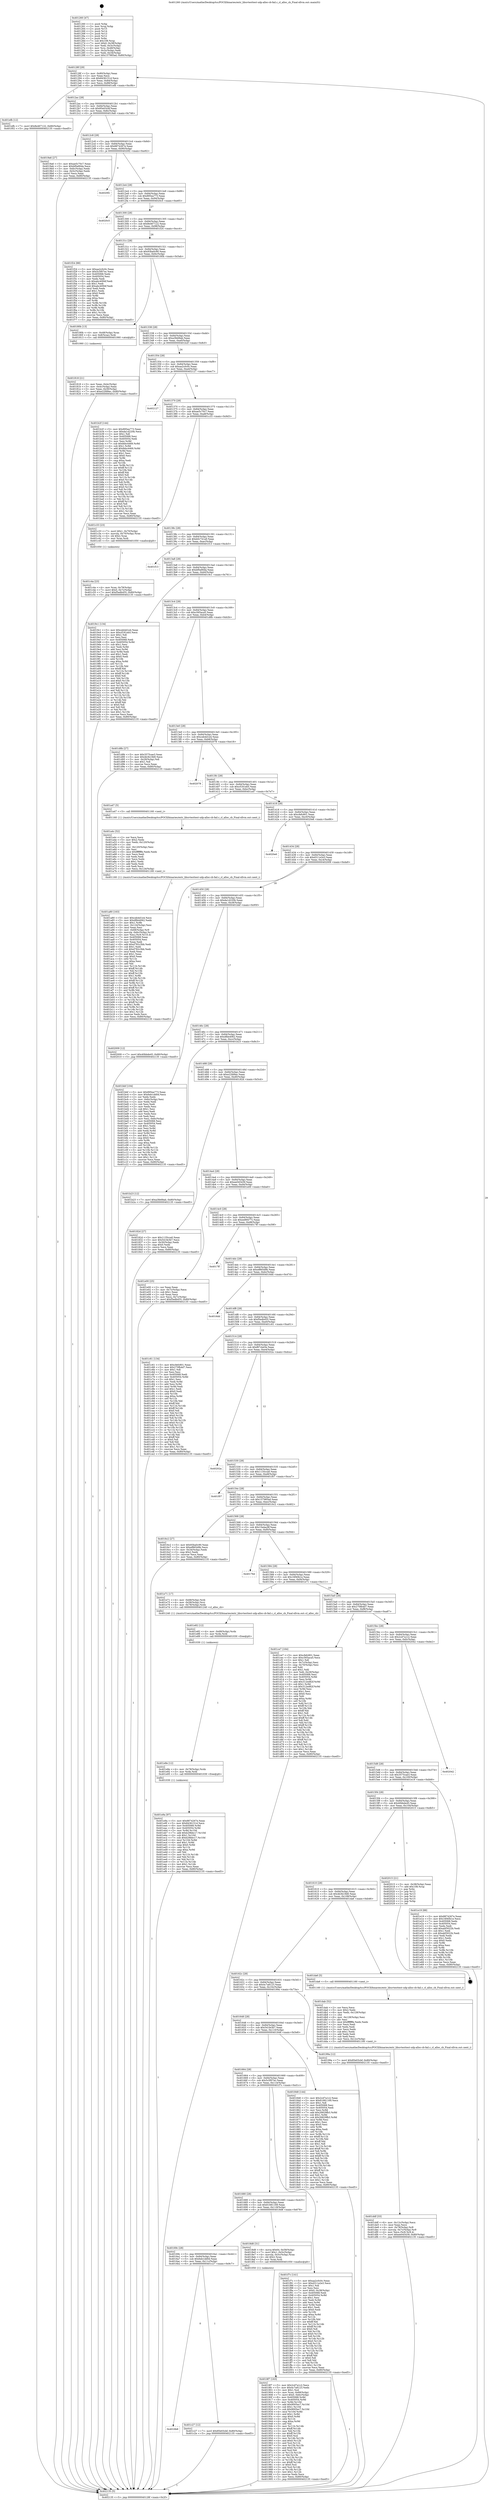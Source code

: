 digraph "0x401260" {
  label = "0x401260 (/mnt/c/Users/mathe/Desktop/tcc/POCII/binaries/extr_libuvtesttest-udp-alloc-cb-fail.c_cl_alloc_cb_Final-ollvm.out::main(0))"
  labelloc = "t"
  node[shape=record]

  Entry [label="",width=0.3,height=0.3,shape=circle,fillcolor=black,style=filled]
  "0x40128f" [label="{
     0x40128f [29]\l
     | [instrs]\l
     &nbsp;&nbsp;0x40128f \<+3\>: mov -0x80(%rbp),%eax\l
     &nbsp;&nbsp;0x401292 \<+2\>: mov %eax,%ecx\l
     &nbsp;&nbsp;0x401294 \<+6\>: sub $0x8436151d,%ecx\l
     &nbsp;&nbsp;0x40129a \<+6\>: mov %eax,-0x84(%rbp)\l
     &nbsp;&nbsp;0x4012a0 \<+6\>: mov %ecx,-0x88(%rbp)\l
     &nbsp;&nbsp;0x4012a6 \<+6\>: je 0000000000401efb \<main+0xc9b\>\l
  }"]
  "0x401efb" [label="{
     0x401efb [12]\l
     | [instrs]\l
     &nbsp;&nbsp;0x401efb \<+7\>: movl $0x8e467122,-0x80(%rbp)\l
     &nbsp;&nbsp;0x401f02 \<+5\>: jmp 0000000000402135 \<main+0xed5\>\l
  }"]
  "0x4012ac" [label="{
     0x4012ac [28]\l
     | [instrs]\l
     &nbsp;&nbsp;0x4012ac \<+5\>: jmp 00000000004012b1 \<main+0x51\>\l
     &nbsp;&nbsp;0x4012b1 \<+6\>: mov -0x84(%rbp),%eax\l
     &nbsp;&nbsp;0x4012b7 \<+5\>: sub $0x85e03cbf,%eax\l
     &nbsp;&nbsp;0x4012bc \<+6\>: mov %eax,-0x8c(%rbp)\l
     &nbsp;&nbsp;0x4012c2 \<+6\>: je 00000000004019a6 \<main+0x746\>\l
  }"]
  Exit [label="",width=0.3,height=0.3,shape=circle,fillcolor=black,style=filled,peripheries=2]
  "0x4019a6" [label="{
     0x4019a6 [27]\l
     | [instrs]\l
     &nbsp;&nbsp;0x4019a6 \<+5\>: mov $0xae5c70c7,%eax\l
     &nbsp;&nbsp;0x4019ab \<+5\>: mov $0xbf0a90da,%ecx\l
     &nbsp;&nbsp;0x4019b0 \<+3\>: mov -0x6c(%rbp),%edx\l
     &nbsp;&nbsp;0x4019b3 \<+3\>: cmp -0x5c(%rbp),%edx\l
     &nbsp;&nbsp;0x4019b6 \<+3\>: cmovl %ecx,%eax\l
     &nbsp;&nbsp;0x4019b9 \<+3\>: mov %eax,-0x80(%rbp)\l
     &nbsp;&nbsp;0x4019bc \<+5\>: jmp 0000000000402135 \<main+0xed5\>\l
  }"]
  "0x4012c8" [label="{
     0x4012c8 [28]\l
     | [instrs]\l
     &nbsp;&nbsp;0x4012c8 \<+5\>: jmp 00000000004012cd \<main+0x6d\>\l
     &nbsp;&nbsp;0x4012cd \<+6\>: mov -0x84(%rbp),%eax\l
     &nbsp;&nbsp;0x4012d3 \<+5\>: sub $0x8874267e,%eax\l
     &nbsp;&nbsp;0x4012d8 \<+6\>: mov %eax,-0x90(%rbp)\l
     &nbsp;&nbsp;0x4012de \<+6\>: je 00000000004020f2 \<main+0xe92\>\l
  }"]
  "0x401e9a" [label="{
     0x401e9a [97]\l
     | [instrs]\l
     &nbsp;&nbsp;0x401e9a \<+5\>: mov $0x8874267e,%eax\l
     &nbsp;&nbsp;0x401e9f \<+5\>: mov $0x8436151d,%ecx\l
     &nbsp;&nbsp;0x401ea4 \<+8\>: mov 0x405068,%r8d\l
     &nbsp;&nbsp;0x401eac \<+8\>: mov 0x405054,%r9d\l
     &nbsp;&nbsp;0x401eb4 \<+3\>: mov %r8d,%r10d\l
     &nbsp;&nbsp;0x401eb7 \<+7\>: add $0xb29bbc17,%r10d\l
     &nbsp;&nbsp;0x401ebe \<+4\>: sub $0x1,%r10d\l
     &nbsp;&nbsp;0x401ec2 \<+7\>: sub $0xb29bbc17,%r10d\l
     &nbsp;&nbsp;0x401ec9 \<+4\>: imul %r10d,%r8d\l
     &nbsp;&nbsp;0x401ecd \<+4\>: and $0x1,%r8d\l
     &nbsp;&nbsp;0x401ed1 \<+4\>: cmp $0x0,%r8d\l
     &nbsp;&nbsp;0x401ed5 \<+4\>: sete %r11b\l
     &nbsp;&nbsp;0x401ed9 \<+4\>: cmp $0xa,%r9d\l
     &nbsp;&nbsp;0x401edd \<+3\>: setl %bl\l
     &nbsp;&nbsp;0x401ee0 \<+3\>: mov %r11b,%r14b\l
     &nbsp;&nbsp;0x401ee3 \<+3\>: and %bl,%r14b\l
     &nbsp;&nbsp;0x401ee6 \<+3\>: xor %bl,%r11b\l
     &nbsp;&nbsp;0x401ee9 \<+3\>: or %r11b,%r14b\l
     &nbsp;&nbsp;0x401eec \<+4\>: test $0x1,%r14b\l
     &nbsp;&nbsp;0x401ef0 \<+3\>: cmovne %ecx,%eax\l
     &nbsp;&nbsp;0x401ef3 \<+3\>: mov %eax,-0x80(%rbp)\l
     &nbsp;&nbsp;0x401ef6 \<+5\>: jmp 0000000000402135 \<main+0xed5\>\l
  }"]
  "0x4020f2" [label="{
     0x4020f2\l
  }", style=dashed]
  "0x4012e4" [label="{
     0x4012e4 [28]\l
     | [instrs]\l
     &nbsp;&nbsp;0x4012e4 \<+5\>: jmp 00000000004012e9 \<main+0x89\>\l
     &nbsp;&nbsp;0x4012e9 \<+6\>: mov -0x84(%rbp),%eax\l
     &nbsp;&nbsp;0x4012ef \<+5\>: sub $0x895ea773,%eax\l
     &nbsp;&nbsp;0x4012f4 \<+6\>: mov %eax,-0x94(%rbp)\l
     &nbsp;&nbsp;0x4012fa \<+6\>: je 00000000004020c5 \<main+0xe65\>\l
  }"]
  "0x401e8e" [label="{
     0x401e8e [12]\l
     | [instrs]\l
     &nbsp;&nbsp;0x401e8e \<+4\>: mov -0x78(%rbp),%rdx\l
     &nbsp;&nbsp;0x401e92 \<+3\>: mov %rdx,%rdi\l
     &nbsp;&nbsp;0x401e95 \<+5\>: call 0000000000401030 \<free@plt\>\l
     | [calls]\l
     &nbsp;&nbsp;0x401030 \{1\} (unknown)\l
  }"]
  "0x4020c5" [label="{
     0x4020c5\l
  }", style=dashed]
  "0x401300" [label="{
     0x401300 [28]\l
     | [instrs]\l
     &nbsp;&nbsp;0x401300 \<+5\>: jmp 0000000000401305 \<main+0xa5\>\l
     &nbsp;&nbsp;0x401305 \<+6\>: mov -0x84(%rbp),%eax\l
     &nbsp;&nbsp;0x40130b \<+5\>: sub $0x8e467122,%eax\l
     &nbsp;&nbsp;0x401310 \<+6\>: mov %eax,-0x98(%rbp)\l
     &nbsp;&nbsp;0x401316 \<+6\>: je 0000000000401f24 \<main+0xcc4\>\l
  }"]
  "0x401e82" [label="{
     0x401e82 [12]\l
     | [instrs]\l
     &nbsp;&nbsp;0x401e82 \<+4\>: mov -0x68(%rbp),%rdx\l
     &nbsp;&nbsp;0x401e86 \<+3\>: mov %rdx,%rdi\l
     &nbsp;&nbsp;0x401e89 \<+5\>: call 0000000000401030 \<free@plt\>\l
     | [calls]\l
     &nbsp;&nbsp;0x401030 \{1\} (unknown)\l
  }"]
  "0x401f24" [label="{
     0x401f24 [88]\l
     | [instrs]\l
     &nbsp;&nbsp;0x401f24 \<+5\>: mov $0xaa2c0c0c,%eax\l
     &nbsp;&nbsp;0x401f29 \<+5\>: mov $0x5c5f07ec,%ecx\l
     &nbsp;&nbsp;0x401f2e \<+7\>: mov 0x405068,%edx\l
     &nbsp;&nbsp;0x401f35 \<+7\>: mov 0x405054,%esi\l
     &nbsp;&nbsp;0x401f3c \<+2\>: mov %edx,%edi\l
     &nbsp;&nbsp;0x401f3e \<+6\>: sub $0xabc4094f,%edi\l
     &nbsp;&nbsp;0x401f44 \<+3\>: sub $0x1,%edi\l
     &nbsp;&nbsp;0x401f47 \<+6\>: add $0xabc4094f,%edi\l
     &nbsp;&nbsp;0x401f4d \<+3\>: imul %edi,%edx\l
     &nbsp;&nbsp;0x401f50 \<+3\>: and $0x1,%edx\l
     &nbsp;&nbsp;0x401f53 \<+3\>: cmp $0x0,%edx\l
     &nbsp;&nbsp;0x401f56 \<+4\>: sete %r8b\l
     &nbsp;&nbsp;0x401f5a \<+3\>: cmp $0xa,%esi\l
     &nbsp;&nbsp;0x401f5d \<+4\>: setl %r9b\l
     &nbsp;&nbsp;0x401f61 \<+3\>: mov %r8b,%r10b\l
     &nbsp;&nbsp;0x401f64 \<+3\>: and %r9b,%r10b\l
     &nbsp;&nbsp;0x401f67 \<+3\>: xor %r9b,%r8b\l
     &nbsp;&nbsp;0x401f6a \<+3\>: or %r8b,%r10b\l
     &nbsp;&nbsp;0x401f6d \<+4\>: test $0x1,%r10b\l
     &nbsp;&nbsp;0x401f71 \<+3\>: cmovne %ecx,%eax\l
     &nbsp;&nbsp;0x401f74 \<+3\>: mov %eax,-0x80(%rbp)\l
     &nbsp;&nbsp;0x401f77 \<+5\>: jmp 0000000000402135 \<main+0xed5\>\l
  }"]
  "0x40131c" [label="{
     0x40131c [28]\l
     | [instrs]\l
     &nbsp;&nbsp;0x40131c \<+5\>: jmp 0000000000401321 \<main+0xc1\>\l
     &nbsp;&nbsp;0x401321 \<+6\>: mov -0x84(%rbp),%eax\l
     &nbsp;&nbsp;0x401327 \<+5\>: sub $0x93ba0c90,%eax\l
     &nbsp;&nbsp;0x40132c \<+6\>: mov %eax,-0x9c(%rbp)\l
     &nbsp;&nbsp;0x401332 \<+6\>: je 000000000040180b \<main+0x5ab\>\l
  }"]
  "0x401ddf" [label="{
     0x401ddf [33]\l
     | [instrs]\l
     &nbsp;&nbsp;0x401ddf \<+6\>: mov -0x12c(%rbp),%ecx\l
     &nbsp;&nbsp;0x401de5 \<+3\>: imul %eax,%ecx\l
     &nbsp;&nbsp;0x401de8 \<+4\>: mov -0x78(%rbp),%r8\l
     &nbsp;&nbsp;0x401dec \<+4\>: movslq -0x7c(%rbp),%r9\l
     &nbsp;&nbsp;0x401df0 \<+4\>: mov %ecx,(%r8,%r9,4)\l
     &nbsp;&nbsp;0x401df4 \<+7\>: movl $0xee045439,-0x80(%rbp)\l
     &nbsp;&nbsp;0x401dfb \<+5\>: jmp 0000000000402135 \<main+0xed5\>\l
  }"]
  "0x40180b" [label="{
     0x40180b [13]\l
     | [instrs]\l
     &nbsp;&nbsp;0x40180b \<+4\>: mov -0x48(%rbp),%rax\l
     &nbsp;&nbsp;0x40180f \<+4\>: mov 0x8(%rax),%rdi\l
     &nbsp;&nbsp;0x401813 \<+5\>: call 0000000000401060 \<atoi@plt\>\l
     | [calls]\l
     &nbsp;&nbsp;0x401060 \{1\} (unknown)\l
  }"]
  "0x401338" [label="{
     0x401338 [28]\l
     | [instrs]\l
     &nbsp;&nbsp;0x401338 \<+5\>: jmp 000000000040133d \<main+0xdd\>\l
     &nbsp;&nbsp;0x40133d \<+6\>: mov -0x84(%rbp),%eax\l
     &nbsp;&nbsp;0x401343 \<+5\>: sub $0xa3fe68ab,%eax\l
     &nbsp;&nbsp;0x401348 \<+6\>: mov %eax,-0xa0(%rbp)\l
     &nbsp;&nbsp;0x40134e \<+6\>: je 0000000000401b2f \<main+0x8cf\>\l
  }"]
  "0x401dab" [label="{
     0x401dab [52]\l
     | [instrs]\l
     &nbsp;&nbsp;0x401dab \<+2\>: xor %ecx,%ecx\l
     &nbsp;&nbsp;0x401dad \<+5\>: mov $0x2,%edx\l
     &nbsp;&nbsp;0x401db2 \<+6\>: mov %edx,-0x128(%rbp)\l
     &nbsp;&nbsp;0x401db8 \<+1\>: cltd\l
     &nbsp;&nbsp;0x401db9 \<+6\>: mov -0x128(%rbp),%esi\l
     &nbsp;&nbsp;0x401dbf \<+2\>: idiv %esi\l
     &nbsp;&nbsp;0x401dc1 \<+6\>: imul $0xfffffffe,%edx,%edx\l
     &nbsp;&nbsp;0x401dc7 \<+2\>: mov %ecx,%edi\l
     &nbsp;&nbsp;0x401dc9 \<+2\>: sub %edx,%edi\l
     &nbsp;&nbsp;0x401dcb \<+2\>: mov %ecx,%edx\l
     &nbsp;&nbsp;0x401dcd \<+3\>: sub $0x1,%edx\l
     &nbsp;&nbsp;0x401dd0 \<+2\>: add %edx,%edi\l
     &nbsp;&nbsp;0x401dd2 \<+2\>: sub %edi,%ecx\l
     &nbsp;&nbsp;0x401dd4 \<+6\>: mov %ecx,-0x12c(%rbp)\l
     &nbsp;&nbsp;0x401dda \<+5\>: call 0000000000401160 \<next_i\>\l
     | [calls]\l
     &nbsp;&nbsp;0x401160 \{1\} (/mnt/c/Users/mathe/Desktop/tcc/POCII/binaries/extr_libuvtesttest-udp-alloc-cb-fail.c_cl_alloc_cb_Final-ollvm.out::next_i)\l
  }"]
  "0x401b2f" [label="{
     0x401b2f [144]\l
     | [instrs]\l
     &nbsp;&nbsp;0x401b2f \<+5\>: mov $0x895ea773,%eax\l
     &nbsp;&nbsp;0x401b34 \<+5\>: mov $0xda1d220b,%ecx\l
     &nbsp;&nbsp;0x401b39 \<+2\>: mov $0x1,%dl\l
     &nbsp;&nbsp;0x401b3b \<+7\>: mov 0x405068,%esi\l
     &nbsp;&nbsp;0x401b42 \<+7\>: mov 0x405054,%edi\l
     &nbsp;&nbsp;0x401b49 \<+3\>: mov %esi,%r8d\l
     &nbsp;&nbsp;0x401b4c \<+7\>: sub $0xfebc4469,%r8d\l
     &nbsp;&nbsp;0x401b53 \<+4\>: sub $0x1,%r8d\l
     &nbsp;&nbsp;0x401b57 \<+7\>: add $0xfebc4469,%r8d\l
     &nbsp;&nbsp;0x401b5e \<+4\>: imul %r8d,%esi\l
     &nbsp;&nbsp;0x401b62 \<+3\>: and $0x1,%esi\l
     &nbsp;&nbsp;0x401b65 \<+3\>: cmp $0x0,%esi\l
     &nbsp;&nbsp;0x401b68 \<+4\>: sete %r9b\l
     &nbsp;&nbsp;0x401b6c \<+3\>: cmp $0xa,%edi\l
     &nbsp;&nbsp;0x401b6f \<+4\>: setl %r10b\l
     &nbsp;&nbsp;0x401b73 \<+3\>: mov %r9b,%r11b\l
     &nbsp;&nbsp;0x401b76 \<+4\>: xor $0xff,%r11b\l
     &nbsp;&nbsp;0x401b7a \<+3\>: mov %r10b,%bl\l
     &nbsp;&nbsp;0x401b7d \<+3\>: xor $0xff,%bl\l
     &nbsp;&nbsp;0x401b80 \<+3\>: xor $0x0,%dl\l
     &nbsp;&nbsp;0x401b83 \<+3\>: mov %r11b,%r14b\l
     &nbsp;&nbsp;0x401b86 \<+4\>: and $0x0,%r14b\l
     &nbsp;&nbsp;0x401b8a \<+3\>: and %dl,%r9b\l
     &nbsp;&nbsp;0x401b8d \<+3\>: mov %bl,%r15b\l
     &nbsp;&nbsp;0x401b90 \<+4\>: and $0x0,%r15b\l
     &nbsp;&nbsp;0x401b94 \<+3\>: and %dl,%r10b\l
     &nbsp;&nbsp;0x401b97 \<+3\>: or %r9b,%r14b\l
     &nbsp;&nbsp;0x401b9a \<+3\>: or %r10b,%r15b\l
     &nbsp;&nbsp;0x401b9d \<+3\>: xor %r15b,%r14b\l
     &nbsp;&nbsp;0x401ba0 \<+3\>: or %bl,%r11b\l
     &nbsp;&nbsp;0x401ba3 \<+4\>: xor $0xff,%r11b\l
     &nbsp;&nbsp;0x401ba7 \<+3\>: or $0x0,%dl\l
     &nbsp;&nbsp;0x401baa \<+3\>: and %dl,%r11b\l
     &nbsp;&nbsp;0x401bad \<+3\>: or %r11b,%r14b\l
     &nbsp;&nbsp;0x401bb0 \<+4\>: test $0x1,%r14b\l
     &nbsp;&nbsp;0x401bb4 \<+3\>: cmovne %ecx,%eax\l
     &nbsp;&nbsp;0x401bb7 \<+3\>: mov %eax,-0x80(%rbp)\l
     &nbsp;&nbsp;0x401bba \<+5\>: jmp 0000000000402135 \<main+0xed5\>\l
  }"]
  "0x401354" [label="{
     0x401354 [28]\l
     | [instrs]\l
     &nbsp;&nbsp;0x401354 \<+5\>: jmp 0000000000401359 \<main+0xf9\>\l
     &nbsp;&nbsp;0x401359 \<+6\>: mov -0x84(%rbp),%eax\l
     &nbsp;&nbsp;0x40135f \<+5\>: sub $0xaa2c0c0c,%eax\l
     &nbsp;&nbsp;0x401364 \<+6\>: mov %eax,-0xa4(%rbp)\l
     &nbsp;&nbsp;0x40136a \<+6\>: je 0000000000402127 \<main+0xec7\>\l
  }"]
  "0x401c4a" [label="{
     0x401c4a [23]\l
     | [instrs]\l
     &nbsp;&nbsp;0x401c4a \<+4\>: mov %rax,-0x78(%rbp)\l
     &nbsp;&nbsp;0x401c4e \<+7\>: movl $0x0,-0x7c(%rbp)\l
     &nbsp;&nbsp;0x401c55 \<+7\>: movl $0xf5edb455,-0x80(%rbp)\l
     &nbsp;&nbsp;0x401c5c \<+5\>: jmp 0000000000402135 \<main+0xed5\>\l
  }"]
  "0x402127" [label="{
     0x402127\l
  }", style=dashed]
  "0x401370" [label="{
     0x401370 [28]\l
     | [instrs]\l
     &nbsp;&nbsp;0x401370 \<+5\>: jmp 0000000000401375 \<main+0x115\>\l
     &nbsp;&nbsp;0x401375 \<+6\>: mov -0x84(%rbp),%eax\l
     &nbsp;&nbsp;0x40137b \<+5\>: sub $0xae5c70c7,%eax\l
     &nbsp;&nbsp;0x401380 \<+6\>: mov %eax,-0xa8(%rbp)\l
     &nbsp;&nbsp;0x401386 \<+6\>: je 0000000000401c33 \<main+0x9d3\>\l
  }"]
  "0x4016b8" [label="{
     0x4016b8\l
  }", style=dashed]
  "0x401c33" [label="{
     0x401c33 [23]\l
     | [instrs]\l
     &nbsp;&nbsp;0x401c33 \<+7\>: movl $0x1,-0x70(%rbp)\l
     &nbsp;&nbsp;0x401c3a \<+4\>: movslq -0x70(%rbp),%rax\l
     &nbsp;&nbsp;0x401c3e \<+4\>: shl $0x2,%rax\l
     &nbsp;&nbsp;0x401c42 \<+3\>: mov %rax,%rdi\l
     &nbsp;&nbsp;0x401c45 \<+5\>: call 0000000000401050 \<malloc@plt\>\l
     | [calls]\l
     &nbsp;&nbsp;0x401050 \{1\} (unknown)\l
  }"]
  "0x40138c" [label="{
     0x40138c [28]\l
     | [instrs]\l
     &nbsp;&nbsp;0x40138c \<+5\>: jmp 0000000000401391 \<main+0x131\>\l
     &nbsp;&nbsp;0x401391 \<+6\>: mov -0x84(%rbp),%eax\l
     &nbsp;&nbsp;0x401397 \<+5\>: sub $0xb0c741a9,%eax\l
     &nbsp;&nbsp;0x40139c \<+6\>: mov %eax,-0xac(%rbp)\l
     &nbsp;&nbsp;0x4013a2 \<+6\>: je 0000000000401f13 \<main+0xcb3\>\l
  }"]
  "0x401c27" [label="{
     0x401c27 [12]\l
     | [instrs]\l
     &nbsp;&nbsp;0x401c27 \<+7\>: movl $0x85e03cbf,-0x80(%rbp)\l
     &nbsp;&nbsp;0x401c2e \<+5\>: jmp 0000000000402135 \<main+0xed5\>\l
  }"]
  "0x401f13" [label="{
     0x401f13\l
  }", style=dashed]
  "0x4013a8" [label="{
     0x4013a8 [28]\l
     | [instrs]\l
     &nbsp;&nbsp;0x4013a8 \<+5\>: jmp 00000000004013ad \<main+0x14d\>\l
     &nbsp;&nbsp;0x4013ad \<+6\>: mov -0x84(%rbp),%eax\l
     &nbsp;&nbsp;0x4013b3 \<+5\>: sub $0xbf0a90da,%eax\l
     &nbsp;&nbsp;0x4013b8 \<+6\>: mov %eax,-0xb0(%rbp)\l
     &nbsp;&nbsp;0x4013be \<+6\>: je 00000000004019c1 \<main+0x761\>\l
  }"]
  "0x401a80" [label="{
     0x401a80 [163]\l
     | [instrs]\l
     &nbsp;&nbsp;0x401a80 \<+5\>: mov $0xceb4d1e4,%ecx\l
     &nbsp;&nbsp;0x401a85 \<+5\>: mov $0xdfbb4062,%edx\l
     &nbsp;&nbsp;0x401a8a \<+3\>: mov $0x1,%r8b\l
     &nbsp;&nbsp;0x401a8d \<+6\>: mov -0x124(%rbp),%esi\l
     &nbsp;&nbsp;0x401a93 \<+3\>: imul %eax,%esi\l
     &nbsp;&nbsp;0x401a96 \<+4\>: mov -0x68(%rbp),%r9\l
     &nbsp;&nbsp;0x401a9a \<+4\>: movslq -0x6c(%rbp),%r10\l
     &nbsp;&nbsp;0x401a9e \<+4\>: mov %esi,(%r9,%r10,4)\l
     &nbsp;&nbsp;0x401aa2 \<+7\>: mov 0x405068,%eax\l
     &nbsp;&nbsp;0x401aa9 \<+7\>: mov 0x405054,%esi\l
     &nbsp;&nbsp;0x401ab0 \<+2\>: mov %eax,%edi\l
     &nbsp;&nbsp;0x401ab2 \<+6\>: add $0xd782c3bb,%edi\l
     &nbsp;&nbsp;0x401ab8 \<+3\>: sub $0x1,%edi\l
     &nbsp;&nbsp;0x401abb \<+6\>: sub $0xd782c3bb,%edi\l
     &nbsp;&nbsp;0x401ac1 \<+3\>: imul %edi,%eax\l
     &nbsp;&nbsp;0x401ac4 \<+3\>: and $0x1,%eax\l
     &nbsp;&nbsp;0x401ac7 \<+3\>: cmp $0x0,%eax\l
     &nbsp;&nbsp;0x401aca \<+4\>: sete %r11b\l
     &nbsp;&nbsp;0x401ace \<+3\>: cmp $0xa,%esi\l
     &nbsp;&nbsp;0x401ad1 \<+3\>: setl %bl\l
     &nbsp;&nbsp;0x401ad4 \<+3\>: mov %r11b,%r14b\l
     &nbsp;&nbsp;0x401ad7 \<+4\>: xor $0xff,%r14b\l
     &nbsp;&nbsp;0x401adb \<+3\>: mov %bl,%r15b\l
     &nbsp;&nbsp;0x401ade \<+4\>: xor $0xff,%r15b\l
     &nbsp;&nbsp;0x401ae2 \<+4\>: xor $0x1,%r8b\l
     &nbsp;&nbsp;0x401ae6 \<+3\>: mov %r14b,%r12b\l
     &nbsp;&nbsp;0x401ae9 \<+4\>: and $0xff,%r12b\l
     &nbsp;&nbsp;0x401aed \<+3\>: and %r8b,%r11b\l
     &nbsp;&nbsp;0x401af0 \<+3\>: mov %r15b,%r13b\l
     &nbsp;&nbsp;0x401af3 \<+4\>: and $0xff,%r13b\l
     &nbsp;&nbsp;0x401af7 \<+3\>: and %r8b,%bl\l
     &nbsp;&nbsp;0x401afa \<+3\>: or %r11b,%r12b\l
     &nbsp;&nbsp;0x401afd \<+3\>: or %bl,%r13b\l
     &nbsp;&nbsp;0x401b00 \<+3\>: xor %r13b,%r12b\l
     &nbsp;&nbsp;0x401b03 \<+3\>: or %r15b,%r14b\l
     &nbsp;&nbsp;0x401b06 \<+4\>: xor $0xff,%r14b\l
     &nbsp;&nbsp;0x401b0a \<+4\>: or $0x1,%r8b\l
     &nbsp;&nbsp;0x401b0e \<+3\>: and %r8b,%r14b\l
     &nbsp;&nbsp;0x401b11 \<+3\>: or %r14b,%r12b\l
     &nbsp;&nbsp;0x401b14 \<+4\>: test $0x1,%r12b\l
     &nbsp;&nbsp;0x401b18 \<+3\>: cmovne %edx,%ecx\l
     &nbsp;&nbsp;0x401b1b \<+3\>: mov %ecx,-0x80(%rbp)\l
     &nbsp;&nbsp;0x401b1e \<+5\>: jmp 0000000000402135 \<main+0xed5\>\l
  }"]
  "0x4019c1" [label="{
     0x4019c1 [134]\l
     | [instrs]\l
     &nbsp;&nbsp;0x4019c1 \<+5\>: mov $0xceb4d1e4,%eax\l
     &nbsp;&nbsp;0x4019c6 \<+5\>: mov $0xcf181eb5,%ecx\l
     &nbsp;&nbsp;0x4019cb \<+2\>: mov $0x1,%dl\l
     &nbsp;&nbsp;0x4019cd \<+2\>: xor %esi,%esi\l
     &nbsp;&nbsp;0x4019cf \<+7\>: mov 0x405068,%edi\l
     &nbsp;&nbsp;0x4019d6 \<+8\>: mov 0x405054,%r8d\l
     &nbsp;&nbsp;0x4019de \<+3\>: sub $0x1,%esi\l
     &nbsp;&nbsp;0x4019e1 \<+3\>: mov %edi,%r9d\l
     &nbsp;&nbsp;0x4019e4 \<+3\>: add %esi,%r9d\l
     &nbsp;&nbsp;0x4019e7 \<+4\>: imul %r9d,%edi\l
     &nbsp;&nbsp;0x4019eb \<+3\>: and $0x1,%edi\l
     &nbsp;&nbsp;0x4019ee \<+3\>: cmp $0x0,%edi\l
     &nbsp;&nbsp;0x4019f1 \<+4\>: sete %r10b\l
     &nbsp;&nbsp;0x4019f5 \<+4\>: cmp $0xa,%r8d\l
     &nbsp;&nbsp;0x4019f9 \<+4\>: setl %r11b\l
     &nbsp;&nbsp;0x4019fd \<+3\>: mov %r10b,%bl\l
     &nbsp;&nbsp;0x401a00 \<+3\>: xor $0xff,%bl\l
     &nbsp;&nbsp;0x401a03 \<+3\>: mov %r11b,%r14b\l
     &nbsp;&nbsp;0x401a06 \<+4\>: xor $0xff,%r14b\l
     &nbsp;&nbsp;0x401a0a \<+3\>: xor $0x0,%dl\l
     &nbsp;&nbsp;0x401a0d \<+3\>: mov %bl,%r15b\l
     &nbsp;&nbsp;0x401a10 \<+4\>: and $0x0,%r15b\l
     &nbsp;&nbsp;0x401a14 \<+3\>: and %dl,%r10b\l
     &nbsp;&nbsp;0x401a17 \<+3\>: mov %r14b,%r12b\l
     &nbsp;&nbsp;0x401a1a \<+4\>: and $0x0,%r12b\l
     &nbsp;&nbsp;0x401a1e \<+3\>: and %dl,%r11b\l
     &nbsp;&nbsp;0x401a21 \<+3\>: or %r10b,%r15b\l
     &nbsp;&nbsp;0x401a24 \<+3\>: or %r11b,%r12b\l
     &nbsp;&nbsp;0x401a27 \<+3\>: xor %r12b,%r15b\l
     &nbsp;&nbsp;0x401a2a \<+3\>: or %r14b,%bl\l
     &nbsp;&nbsp;0x401a2d \<+3\>: xor $0xff,%bl\l
     &nbsp;&nbsp;0x401a30 \<+3\>: or $0x0,%dl\l
     &nbsp;&nbsp;0x401a33 \<+2\>: and %dl,%bl\l
     &nbsp;&nbsp;0x401a35 \<+3\>: or %bl,%r15b\l
     &nbsp;&nbsp;0x401a38 \<+4\>: test $0x1,%r15b\l
     &nbsp;&nbsp;0x401a3c \<+3\>: cmovne %ecx,%eax\l
     &nbsp;&nbsp;0x401a3f \<+3\>: mov %eax,-0x80(%rbp)\l
     &nbsp;&nbsp;0x401a42 \<+5\>: jmp 0000000000402135 \<main+0xed5\>\l
  }"]
  "0x4013c4" [label="{
     0x4013c4 [28]\l
     | [instrs]\l
     &nbsp;&nbsp;0x4013c4 \<+5\>: jmp 00000000004013c9 \<main+0x169\>\l
     &nbsp;&nbsp;0x4013c9 \<+6\>: mov -0x84(%rbp),%eax\l
     &nbsp;&nbsp;0x4013cf \<+5\>: sub $0xc565aca5,%eax\l
     &nbsp;&nbsp;0x4013d4 \<+6\>: mov %eax,-0xb4(%rbp)\l
     &nbsp;&nbsp;0x4013da \<+6\>: je 0000000000401d8b \<main+0xb2b\>\l
  }"]
  "0x401a4c" [label="{
     0x401a4c [52]\l
     | [instrs]\l
     &nbsp;&nbsp;0x401a4c \<+2\>: xor %ecx,%ecx\l
     &nbsp;&nbsp;0x401a4e \<+5\>: mov $0x2,%edx\l
     &nbsp;&nbsp;0x401a53 \<+6\>: mov %edx,-0x120(%rbp)\l
     &nbsp;&nbsp;0x401a59 \<+1\>: cltd\l
     &nbsp;&nbsp;0x401a5a \<+6\>: mov -0x120(%rbp),%esi\l
     &nbsp;&nbsp;0x401a60 \<+2\>: idiv %esi\l
     &nbsp;&nbsp;0x401a62 \<+6\>: imul $0xfffffffe,%edx,%edx\l
     &nbsp;&nbsp;0x401a68 \<+2\>: mov %ecx,%edi\l
     &nbsp;&nbsp;0x401a6a \<+2\>: sub %edx,%edi\l
     &nbsp;&nbsp;0x401a6c \<+2\>: mov %ecx,%edx\l
     &nbsp;&nbsp;0x401a6e \<+3\>: sub $0x1,%edx\l
     &nbsp;&nbsp;0x401a71 \<+2\>: add %edx,%edi\l
     &nbsp;&nbsp;0x401a73 \<+2\>: sub %edi,%ecx\l
     &nbsp;&nbsp;0x401a75 \<+6\>: mov %ecx,-0x124(%rbp)\l
     &nbsp;&nbsp;0x401a7b \<+5\>: call 0000000000401160 \<next_i\>\l
     | [calls]\l
     &nbsp;&nbsp;0x401160 \{1\} (/mnt/c/Users/mathe/Desktop/tcc/POCII/binaries/extr_libuvtesttest-udp-alloc-cb-fail.c_cl_alloc_cb_Final-ollvm.out::next_i)\l
  }"]
  "0x401d8b" [label="{
     0x401d8b [27]\l
     | [instrs]\l
     &nbsp;&nbsp;0x401d8b \<+5\>: mov $0x3575cae3,%eax\l
     &nbsp;&nbsp;0x401d90 \<+5\>: mov $0x4b3b19d0,%ecx\l
     &nbsp;&nbsp;0x401d95 \<+3\>: mov -0x29(%rbp),%dl\l
     &nbsp;&nbsp;0x401d98 \<+3\>: test $0x1,%dl\l
     &nbsp;&nbsp;0x401d9b \<+3\>: cmovne %ecx,%eax\l
     &nbsp;&nbsp;0x401d9e \<+3\>: mov %eax,-0x80(%rbp)\l
     &nbsp;&nbsp;0x401da1 \<+5\>: jmp 0000000000402135 \<main+0xed5\>\l
  }"]
  "0x4013e0" [label="{
     0x4013e0 [28]\l
     | [instrs]\l
     &nbsp;&nbsp;0x4013e0 \<+5\>: jmp 00000000004013e5 \<main+0x185\>\l
     &nbsp;&nbsp;0x4013e5 \<+6\>: mov -0x84(%rbp),%eax\l
     &nbsp;&nbsp;0x4013eb \<+5\>: sub $0xceb4d1e4,%eax\l
     &nbsp;&nbsp;0x4013f0 \<+6\>: mov %eax,-0xb8(%rbp)\l
     &nbsp;&nbsp;0x4013f6 \<+6\>: je 0000000000402078 \<main+0xe18\>\l
  }"]
  "0x4018f7" [label="{
     0x4018f7 [163]\l
     | [instrs]\l
     &nbsp;&nbsp;0x4018f7 \<+5\>: mov $0x2cd7a1c2,%ecx\l
     &nbsp;&nbsp;0x4018fc \<+5\>: mov $0x4c7a8123,%edx\l
     &nbsp;&nbsp;0x401901 \<+3\>: mov $0x1,%sil\l
     &nbsp;&nbsp;0x401904 \<+4\>: mov %rax,-0x68(%rbp)\l
     &nbsp;&nbsp;0x401908 \<+7\>: movl $0x0,-0x6c(%rbp)\l
     &nbsp;&nbsp;0x40190f \<+8\>: mov 0x405068,%r8d\l
     &nbsp;&nbsp;0x401917 \<+8\>: mov 0x405054,%r9d\l
     &nbsp;&nbsp;0x40191f \<+3\>: mov %r8d,%r10d\l
     &nbsp;&nbsp;0x401922 \<+7\>: add $0x9005ec7,%r10d\l
     &nbsp;&nbsp;0x401929 \<+4\>: sub $0x1,%r10d\l
     &nbsp;&nbsp;0x40192d \<+7\>: sub $0x9005ec7,%r10d\l
     &nbsp;&nbsp;0x401934 \<+4\>: imul %r10d,%r8d\l
     &nbsp;&nbsp;0x401938 \<+4\>: and $0x1,%r8d\l
     &nbsp;&nbsp;0x40193c \<+4\>: cmp $0x0,%r8d\l
     &nbsp;&nbsp;0x401940 \<+4\>: sete %r11b\l
     &nbsp;&nbsp;0x401944 \<+4\>: cmp $0xa,%r9d\l
     &nbsp;&nbsp;0x401948 \<+3\>: setl %bl\l
     &nbsp;&nbsp;0x40194b \<+3\>: mov %r11b,%r14b\l
     &nbsp;&nbsp;0x40194e \<+4\>: xor $0xff,%r14b\l
     &nbsp;&nbsp;0x401952 \<+3\>: mov %bl,%r15b\l
     &nbsp;&nbsp;0x401955 \<+4\>: xor $0xff,%r15b\l
     &nbsp;&nbsp;0x401959 \<+4\>: xor $0x0,%sil\l
     &nbsp;&nbsp;0x40195d \<+3\>: mov %r14b,%r12b\l
     &nbsp;&nbsp;0x401960 \<+4\>: and $0x0,%r12b\l
     &nbsp;&nbsp;0x401964 \<+3\>: and %sil,%r11b\l
     &nbsp;&nbsp;0x401967 \<+3\>: mov %r15b,%r13b\l
     &nbsp;&nbsp;0x40196a \<+4\>: and $0x0,%r13b\l
     &nbsp;&nbsp;0x40196e \<+3\>: and %sil,%bl\l
     &nbsp;&nbsp;0x401971 \<+3\>: or %r11b,%r12b\l
     &nbsp;&nbsp;0x401974 \<+3\>: or %bl,%r13b\l
     &nbsp;&nbsp;0x401977 \<+3\>: xor %r13b,%r12b\l
     &nbsp;&nbsp;0x40197a \<+3\>: or %r15b,%r14b\l
     &nbsp;&nbsp;0x40197d \<+4\>: xor $0xff,%r14b\l
     &nbsp;&nbsp;0x401981 \<+4\>: or $0x0,%sil\l
     &nbsp;&nbsp;0x401985 \<+3\>: and %sil,%r14b\l
     &nbsp;&nbsp;0x401988 \<+3\>: or %r14b,%r12b\l
     &nbsp;&nbsp;0x40198b \<+4\>: test $0x1,%r12b\l
     &nbsp;&nbsp;0x40198f \<+3\>: cmovne %edx,%ecx\l
     &nbsp;&nbsp;0x401992 \<+3\>: mov %ecx,-0x80(%rbp)\l
     &nbsp;&nbsp;0x401995 \<+5\>: jmp 0000000000402135 \<main+0xed5\>\l
  }"]
  "0x402078" [label="{
     0x402078\l
  }", style=dashed]
  "0x4013fc" [label="{
     0x4013fc [28]\l
     | [instrs]\l
     &nbsp;&nbsp;0x4013fc \<+5\>: jmp 0000000000401401 \<main+0x1a1\>\l
     &nbsp;&nbsp;0x401401 \<+6\>: mov -0x84(%rbp),%eax\l
     &nbsp;&nbsp;0x401407 \<+5\>: sub $0xcf181eb5,%eax\l
     &nbsp;&nbsp;0x40140c \<+6\>: mov %eax,-0xbc(%rbp)\l
     &nbsp;&nbsp;0x401412 \<+6\>: je 0000000000401a47 \<main+0x7e7\>\l
  }"]
  "0x40169c" [label="{
     0x40169c [28]\l
     | [instrs]\l
     &nbsp;&nbsp;0x40169c \<+5\>: jmp 00000000004016a1 \<main+0x441\>\l
     &nbsp;&nbsp;0x4016a1 \<+6\>: mov -0x84(%rbp),%eax\l
     &nbsp;&nbsp;0x4016a7 \<+5\>: sub $0x6eb1dd0d,%eax\l
     &nbsp;&nbsp;0x4016ac \<+6\>: mov %eax,-0x11c(%rbp)\l
     &nbsp;&nbsp;0x4016b2 \<+6\>: je 0000000000401c27 \<main+0x9c7\>\l
  }"]
  "0x401a47" [label="{
     0x401a47 [5]\l
     | [instrs]\l
     &nbsp;&nbsp;0x401a47 \<+5\>: call 0000000000401160 \<next_i\>\l
     | [calls]\l
     &nbsp;&nbsp;0x401160 \{1\} (/mnt/c/Users/mathe/Desktop/tcc/POCII/binaries/extr_libuvtesttest-udp-alloc-cb-fail.c_cl_alloc_cb_Final-ollvm.out::next_i)\l
  }"]
  "0x401418" [label="{
     0x401418 [28]\l
     | [instrs]\l
     &nbsp;&nbsp;0x401418 \<+5\>: jmp 000000000040141d \<main+0x1bd\>\l
     &nbsp;&nbsp;0x40141d \<+6\>: mov -0x84(%rbp),%eax\l
     &nbsp;&nbsp;0x401423 \<+5\>: sub $0xcfefc801,%eax\l
     &nbsp;&nbsp;0x401428 \<+6\>: mov %eax,-0xc0(%rbp)\l
     &nbsp;&nbsp;0x40142e \<+6\>: je 00000000004020e6 \<main+0xe86\>\l
  }"]
  "0x4018d8" [label="{
     0x4018d8 [31]\l
     | [instrs]\l
     &nbsp;&nbsp;0x4018d8 \<+8\>: movq $0x64,-0x58(%rbp)\l
     &nbsp;&nbsp;0x4018e0 \<+7\>: movl $0x1,-0x5c(%rbp)\l
     &nbsp;&nbsp;0x4018e7 \<+4\>: movslq -0x5c(%rbp),%rax\l
     &nbsp;&nbsp;0x4018eb \<+4\>: shl $0x2,%rax\l
     &nbsp;&nbsp;0x4018ef \<+3\>: mov %rax,%rdi\l
     &nbsp;&nbsp;0x4018f2 \<+5\>: call 0000000000401050 \<malloc@plt\>\l
     | [calls]\l
     &nbsp;&nbsp;0x401050 \{1\} (unknown)\l
  }"]
  "0x4020e6" [label="{
     0x4020e6\l
  }", style=dashed]
  "0x401434" [label="{
     0x401434 [28]\l
     | [instrs]\l
     &nbsp;&nbsp;0x401434 \<+5\>: jmp 0000000000401439 \<main+0x1d9\>\l
     &nbsp;&nbsp;0x401439 \<+6\>: mov -0x84(%rbp),%eax\l
     &nbsp;&nbsp;0x40143f \<+5\>: sub $0xd311e2e3,%eax\l
     &nbsp;&nbsp;0x401444 \<+6\>: mov %eax,-0xc4(%rbp)\l
     &nbsp;&nbsp;0x40144a \<+6\>: je 0000000000402009 \<main+0xda9\>\l
  }"]
  "0x401680" [label="{
     0x401680 [28]\l
     | [instrs]\l
     &nbsp;&nbsp;0x401680 \<+5\>: jmp 0000000000401685 \<main+0x425\>\l
     &nbsp;&nbsp;0x401685 \<+6\>: mov -0x84(%rbp),%eax\l
     &nbsp;&nbsp;0x40168b \<+5\>: sub $0x61681169,%eax\l
     &nbsp;&nbsp;0x401690 \<+6\>: mov %eax,-0x118(%rbp)\l
     &nbsp;&nbsp;0x401696 \<+6\>: je 00000000004018d8 \<main+0x678\>\l
  }"]
  "0x402009" [label="{
     0x402009 [12]\l
     | [instrs]\l
     &nbsp;&nbsp;0x402009 \<+7\>: movl $0x40bbde45,-0x80(%rbp)\l
     &nbsp;&nbsp;0x402010 \<+5\>: jmp 0000000000402135 \<main+0xed5\>\l
  }"]
  "0x401450" [label="{
     0x401450 [28]\l
     | [instrs]\l
     &nbsp;&nbsp;0x401450 \<+5\>: jmp 0000000000401455 \<main+0x1f5\>\l
     &nbsp;&nbsp;0x401455 \<+6\>: mov -0x84(%rbp),%eax\l
     &nbsp;&nbsp;0x40145b \<+5\>: sub $0xda1d220b,%eax\l
     &nbsp;&nbsp;0x401460 \<+6\>: mov %eax,-0xc8(%rbp)\l
     &nbsp;&nbsp;0x401466 \<+6\>: je 0000000000401bbf \<main+0x95f\>\l
  }"]
  "0x401f7c" [label="{
     0x401f7c [141]\l
     | [instrs]\l
     &nbsp;&nbsp;0x401f7c \<+5\>: mov $0xaa2c0c0c,%eax\l
     &nbsp;&nbsp;0x401f81 \<+5\>: mov $0xd311e2e3,%ecx\l
     &nbsp;&nbsp;0x401f86 \<+2\>: mov $0x1,%dl\l
     &nbsp;&nbsp;0x401f88 \<+2\>: xor %esi,%esi\l
     &nbsp;&nbsp;0x401f8a \<+7\>: movl $0x0,-0x38(%rbp)\l
     &nbsp;&nbsp;0x401f91 \<+7\>: mov 0x405068,%edi\l
     &nbsp;&nbsp;0x401f98 \<+8\>: mov 0x405054,%r8d\l
     &nbsp;&nbsp;0x401fa0 \<+3\>: sub $0x1,%esi\l
     &nbsp;&nbsp;0x401fa3 \<+3\>: mov %edi,%r9d\l
     &nbsp;&nbsp;0x401fa6 \<+3\>: add %esi,%r9d\l
     &nbsp;&nbsp;0x401fa9 \<+4\>: imul %r9d,%edi\l
     &nbsp;&nbsp;0x401fad \<+3\>: and $0x1,%edi\l
     &nbsp;&nbsp;0x401fb0 \<+3\>: cmp $0x0,%edi\l
     &nbsp;&nbsp;0x401fb3 \<+4\>: sete %r10b\l
     &nbsp;&nbsp;0x401fb7 \<+4\>: cmp $0xa,%r8d\l
     &nbsp;&nbsp;0x401fbb \<+4\>: setl %r11b\l
     &nbsp;&nbsp;0x401fbf \<+3\>: mov %r10b,%bl\l
     &nbsp;&nbsp;0x401fc2 \<+3\>: xor $0xff,%bl\l
     &nbsp;&nbsp;0x401fc5 \<+3\>: mov %r11b,%r14b\l
     &nbsp;&nbsp;0x401fc8 \<+4\>: xor $0xff,%r14b\l
     &nbsp;&nbsp;0x401fcc \<+3\>: xor $0x0,%dl\l
     &nbsp;&nbsp;0x401fcf \<+3\>: mov %bl,%r15b\l
     &nbsp;&nbsp;0x401fd2 \<+4\>: and $0x0,%r15b\l
     &nbsp;&nbsp;0x401fd6 \<+3\>: and %dl,%r10b\l
     &nbsp;&nbsp;0x401fd9 \<+3\>: mov %r14b,%r12b\l
     &nbsp;&nbsp;0x401fdc \<+4\>: and $0x0,%r12b\l
     &nbsp;&nbsp;0x401fe0 \<+3\>: and %dl,%r11b\l
     &nbsp;&nbsp;0x401fe3 \<+3\>: or %r10b,%r15b\l
     &nbsp;&nbsp;0x401fe6 \<+3\>: or %r11b,%r12b\l
     &nbsp;&nbsp;0x401fe9 \<+3\>: xor %r12b,%r15b\l
     &nbsp;&nbsp;0x401fec \<+3\>: or %r14b,%bl\l
     &nbsp;&nbsp;0x401fef \<+3\>: xor $0xff,%bl\l
     &nbsp;&nbsp;0x401ff2 \<+3\>: or $0x0,%dl\l
     &nbsp;&nbsp;0x401ff5 \<+2\>: and %dl,%bl\l
     &nbsp;&nbsp;0x401ff7 \<+3\>: or %bl,%r15b\l
     &nbsp;&nbsp;0x401ffa \<+4\>: test $0x1,%r15b\l
     &nbsp;&nbsp;0x401ffe \<+3\>: cmovne %ecx,%eax\l
     &nbsp;&nbsp;0x402001 \<+3\>: mov %eax,-0x80(%rbp)\l
     &nbsp;&nbsp;0x402004 \<+5\>: jmp 0000000000402135 \<main+0xed5\>\l
  }"]
  "0x401bbf" [label="{
     0x401bbf [104]\l
     | [instrs]\l
     &nbsp;&nbsp;0x401bbf \<+5\>: mov $0x895ea773,%eax\l
     &nbsp;&nbsp;0x401bc4 \<+5\>: mov $0x6eb1dd0d,%ecx\l
     &nbsp;&nbsp;0x401bc9 \<+2\>: xor %edx,%edx\l
     &nbsp;&nbsp;0x401bcb \<+3\>: mov -0x6c(%rbp),%esi\l
     &nbsp;&nbsp;0x401bce \<+2\>: mov %edx,%edi\l
     &nbsp;&nbsp;0x401bd0 \<+2\>: sub %esi,%edi\l
     &nbsp;&nbsp;0x401bd2 \<+2\>: mov %edx,%esi\l
     &nbsp;&nbsp;0x401bd4 \<+3\>: sub $0x1,%esi\l
     &nbsp;&nbsp;0x401bd7 \<+2\>: add %esi,%edi\l
     &nbsp;&nbsp;0x401bd9 \<+2\>: mov %edx,%esi\l
     &nbsp;&nbsp;0x401bdb \<+2\>: sub %edi,%esi\l
     &nbsp;&nbsp;0x401bdd \<+3\>: mov %esi,-0x6c(%rbp)\l
     &nbsp;&nbsp;0x401be0 \<+7\>: mov 0x405068,%esi\l
     &nbsp;&nbsp;0x401be7 \<+7\>: mov 0x405054,%edi\l
     &nbsp;&nbsp;0x401bee \<+3\>: sub $0x1,%edx\l
     &nbsp;&nbsp;0x401bf1 \<+3\>: mov %esi,%r8d\l
     &nbsp;&nbsp;0x401bf4 \<+3\>: add %edx,%r8d\l
     &nbsp;&nbsp;0x401bf7 \<+4\>: imul %r8d,%esi\l
     &nbsp;&nbsp;0x401bfb \<+3\>: and $0x1,%esi\l
     &nbsp;&nbsp;0x401bfe \<+3\>: cmp $0x0,%esi\l
     &nbsp;&nbsp;0x401c01 \<+4\>: sete %r9b\l
     &nbsp;&nbsp;0x401c05 \<+3\>: cmp $0xa,%edi\l
     &nbsp;&nbsp;0x401c08 \<+4\>: setl %r10b\l
     &nbsp;&nbsp;0x401c0c \<+3\>: mov %r9b,%r11b\l
     &nbsp;&nbsp;0x401c0f \<+3\>: and %r10b,%r11b\l
     &nbsp;&nbsp;0x401c12 \<+3\>: xor %r10b,%r9b\l
     &nbsp;&nbsp;0x401c15 \<+3\>: or %r9b,%r11b\l
     &nbsp;&nbsp;0x401c18 \<+4\>: test $0x1,%r11b\l
     &nbsp;&nbsp;0x401c1c \<+3\>: cmovne %ecx,%eax\l
     &nbsp;&nbsp;0x401c1f \<+3\>: mov %eax,-0x80(%rbp)\l
     &nbsp;&nbsp;0x401c22 \<+5\>: jmp 0000000000402135 \<main+0xed5\>\l
  }"]
  "0x40146c" [label="{
     0x40146c [28]\l
     | [instrs]\l
     &nbsp;&nbsp;0x40146c \<+5\>: jmp 0000000000401471 \<main+0x211\>\l
     &nbsp;&nbsp;0x401471 \<+6\>: mov -0x84(%rbp),%eax\l
     &nbsp;&nbsp;0x401477 \<+5\>: sub $0xdfbb4062,%eax\l
     &nbsp;&nbsp;0x40147c \<+6\>: mov %eax,-0xcc(%rbp)\l
     &nbsp;&nbsp;0x401482 \<+6\>: je 0000000000401b23 \<main+0x8c3\>\l
  }"]
  "0x401664" [label="{
     0x401664 [28]\l
     | [instrs]\l
     &nbsp;&nbsp;0x401664 \<+5\>: jmp 0000000000401669 \<main+0x409\>\l
     &nbsp;&nbsp;0x401669 \<+6\>: mov -0x84(%rbp),%eax\l
     &nbsp;&nbsp;0x40166f \<+5\>: sub $0x5c5f07ec,%eax\l
     &nbsp;&nbsp;0x401674 \<+6\>: mov %eax,-0x114(%rbp)\l
     &nbsp;&nbsp;0x40167a \<+6\>: je 0000000000401f7c \<main+0xd1c\>\l
  }"]
  "0x401b23" [label="{
     0x401b23 [12]\l
     | [instrs]\l
     &nbsp;&nbsp;0x401b23 \<+7\>: movl $0xa3fe68ab,-0x80(%rbp)\l
     &nbsp;&nbsp;0x401b2a \<+5\>: jmp 0000000000402135 \<main+0xed5\>\l
  }"]
  "0x401488" [label="{
     0x401488 [28]\l
     | [instrs]\l
     &nbsp;&nbsp;0x401488 \<+5\>: jmp 000000000040148d \<main+0x22d\>\l
     &nbsp;&nbsp;0x40148d \<+6\>: mov -0x84(%rbp),%eax\l
     &nbsp;&nbsp;0x401493 \<+5\>: sub $0xe22fd9ac,%eax\l
     &nbsp;&nbsp;0x401498 \<+6\>: mov %eax,-0xd0(%rbp)\l
     &nbsp;&nbsp;0x40149e \<+6\>: je 000000000040182d \<main+0x5cd\>\l
  }"]
  "0x401848" [label="{
     0x401848 [144]\l
     | [instrs]\l
     &nbsp;&nbsp;0x401848 \<+5\>: mov $0x2cd7a1c2,%eax\l
     &nbsp;&nbsp;0x40184d \<+5\>: mov $0x61681169,%ecx\l
     &nbsp;&nbsp;0x401852 \<+2\>: mov $0x1,%dl\l
     &nbsp;&nbsp;0x401854 \<+7\>: mov 0x405068,%esi\l
     &nbsp;&nbsp;0x40185b \<+7\>: mov 0x405054,%edi\l
     &nbsp;&nbsp;0x401862 \<+3\>: mov %esi,%r8d\l
     &nbsp;&nbsp;0x401865 \<+7\>: add $0x26829fb3,%r8d\l
     &nbsp;&nbsp;0x40186c \<+4\>: sub $0x1,%r8d\l
     &nbsp;&nbsp;0x401870 \<+7\>: sub $0x26829fb3,%r8d\l
     &nbsp;&nbsp;0x401877 \<+4\>: imul %r8d,%esi\l
     &nbsp;&nbsp;0x40187b \<+3\>: and $0x1,%esi\l
     &nbsp;&nbsp;0x40187e \<+3\>: cmp $0x0,%esi\l
     &nbsp;&nbsp;0x401881 \<+4\>: sete %r9b\l
     &nbsp;&nbsp;0x401885 \<+3\>: cmp $0xa,%edi\l
     &nbsp;&nbsp;0x401888 \<+4\>: setl %r10b\l
     &nbsp;&nbsp;0x40188c \<+3\>: mov %r9b,%r11b\l
     &nbsp;&nbsp;0x40188f \<+4\>: xor $0xff,%r11b\l
     &nbsp;&nbsp;0x401893 \<+3\>: mov %r10b,%bl\l
     &nbsp;&nbsp;0x401896 \<+3\>: xor $0xff,%bl\l
     &nbsp;&nbsp;0x401899 \<+3\>: xor $0x1,%dl\l
     &nbsp;&nbsp;0x40189c \<+3\>: mov %r11b,%r14b\l
     &nbsp;&nbsp;0x40189f \<+4\>: and $0xff,%r14b\l
     &nbsp;&nbsp;0x4018a3 \<+3\>: and %dl,%r9b\l
     &nbsp;&nbsp;0x4018a6 \<+3\>: mov %bl,%r15b\l
     &nbsp;&nbsp;0x4018a9 \<+4\>: and $0xff,%r15b\l
     &nbsp;&nbsp;0x4018ad \<+3\>: and %dl,%r10b\l
     &nbsp;&nbsp;0x4018b0 \<+3\>: or %r9b,%r14b\l
     &nbsp;&nbsp;0x4018b3 \<+3\>: or %r10b,%r15b\l
     &nbsp;&nbsp;0x4018b6 \<+3\>: xor %r15b,%r14b\l
     &nbsp;&nbsp;0x4018b9 \<+3\>: or %bl,%r11b\l
     &nbsp;&nbsp;0x4018bc \<+4\>: xor $0xff,%r11b\l
     &nbsp;&nbsp;0x4018c0 \<+3\>: or $0x1,%dl\l
     &nbsp;&nbsp;0x4018c3 \<+3\>: and %dl,%r11b\l
     &nbsp;&nbsp;0x4018c6 \<+3\>: or %r11b,%r14b\l
     &nbsp;&nbsp;0x4018c9 \<+4\>: test $0x1,%r14b\l
     &nbsp;&nbsp;0x4018cd \<+3\>: cmovne %ecx,%eax\l
     &nbsp;&nbsp;0x4018d0 \<+3\>: mov %eax,-0x80(%rbp)\l
     &nbsp;&nbsp;0x4018d3 \<+5\>: jmp 0000000000402135 \<main+0xed5\>\l
  }"]
  "0x40182d" [label="{
     0x40182d [27]\l
     | [instrs]\l
     &nbsp;&nbsp;0x40182d \<+5\>: mov $0x1135cca0,%eax\l
     &nbsp;&nbsp;0x401832 \<+5\>: mov $0x541fe3b7,%ecx\l
     &nbsp;&nbsp;0x401837 \<+3\>: mov -0x30(%rbp),%edx\l
     &nbsp;&nbsp;0x40183a \<+3\>: cmp $0x0,%edx\l
     &nbsp;&nbsp;0x40183d \<+3\>: cmove %ecx,%eax\l
     &nbsp;&nbsp;0x401840 \<+3\>: mov %eax,-0x80(%rbp)\l
     &nbsp;&nbsp;0x401843 \<+5\>: jmp 0000000000402135 \<main+0xed5\>\l
  }"]
  "0x4014a4" [label="{
     0x4014a4 [28]\l
     | [instrs]\l
     &nbsp;&nbsp;0x4014a4 \<+5\>: jmp 00000000004014a9 \<main+0x249\>\l
     &nbsp;&nbsp;0x4014a9 \<+6\>: mov -0x84(%rbp),%eax\l
     &nbsp;&nbsp;0x4014af \<+5\>: sub $0xee045439,%eax\l
     &nbsp;&nbsp;0x4014b4 \<+6\>: mov %eax,-0xd4(%rbp)\l
     &nbsp;&nbsp;0x4014ba \<+6\>: je 0000000000401e00 \<main+0xba0\>\l
  }"]
  "0x401648" [label="{
     0x401648 [28]\l
     | [instrs]\l
     &nbsp;&nbsp;0x401648 \<+5\>: jmp 000000000040164d \<main+0x3ed\>\l
     &nbsp;&nbsp;0x40164d \<+6\>: mov -0x84(%rbp),%eax\l
     &nbsp;&nbsp;0x401653 \<+5\>: sub $0x541fe3b7,%eax\l
     &nbsp;&nbsp;0x401658 \<+6\>: mov %eax,-0x110(%rbp)\l
     &nbsp;&nbsp;0x40165e \<+6\>: je 0000000000401848 \<main+0x5e8\>\l
  }"]
  "0x401e00" [label="{
     0x401e00 [25]\l
     | [instrs]\l
     &nbsp;&nbsp;0x401e00 \<+2\>: xor %eax,%eax\l
     &nbsp;&nbsp;0x401e02 \<+3\>: mov -0x7c(%rbp),%ecx\l
     &nbsp;&nbsp;0x401e05 \<+3\>: sub $0x1,%eax\l
     &nbsp;&nbsp;0x401e08 \<+2\>: sub %eax,%ecx\l
     &nbsp;&nbsp;0x401e0a \<+3\>: mov %ecx,-0x7c(%rbp)\l
     &nbsp;&nbsp;0x401e0d \<+7\>: movl $0xf5edb455,-0x80(%rbp)\l
     &nbsp;&nbsp;0x401e14 \<+5\>: jmp 0000000000402135 \<main+0xed5\>\l
  }"]
  "0x4014c0" [label="{
     0x4014c0 [28]\l
     | [instrs]\l
     &nbsp;&nbsp;0x4014c0 \<+5\>: jmp 00000000004014c5 \<main+0x265\>\l
     &nbsp;&nbsp;0x4014c5 \<+6\>: mov -0x84(%rbp),%eax\l
     &nbsp;&nbsp;0x4014cb \<+5\>: sub $0xee89477c,%eax\l
     &nbsp;&nbsp;0x4014d0 \<+6\>: mov %eax,-0xd8(%rbp)\l
     &nbsp;&nbsp;0x4014d6 \<+6\>: je 00000000004017ff \<main+0x59f\>\l
  }"]
  "0x40199a" [label="{
     0x40199a [12]\l
     | [instrs]\l
     &nbsp;&nbsp;0x40199a \<+7\>: movl $0x85e03cbf,-0x80(%rbp)\l
     &nbsp;&nbsp;0x4019a1 \<+5\>: jmp 0000000000402135 \<main+0xed5\>\l
  }"]
  "0x4017ff" [label="{
     0x4017ff\l
  }", style=dashed]
  "0x4014dc" [label="{
     0x4014dc [28]\l
     | [instrs]\l
     &nbsp;&nbsp;0x4014dc \<+5\>: jmp 00000000004014e1 \<main+0x281\>\l
     &nbsp;&nbsp;0x4014e1 \<+6\>: mov -0x84(%rbp),%eax\l
     &nbsp;&nbsp;0x4014e7 \<+5\>: sub $0xef865d9b,%eax\l
     &nbsp;&nbsp;0x4014ec \<+6\>: mov %eax,-0xdc(%rbp)\l
     &nbsp;&nbsp;0x4014f2 \<+6\>: je 00000000004016dd \<main+0x47d\>\l
  }"]
  "0x40162c" [label="{
     0x40162c [28]\l
     | [instrs]\l
     &nbsp;&nbsp;0x40162c \<+5\>: jmp 0000000000401631 \<main+0x3d1\>\l
     &nbsp;&nbsp;0x401631 \<+6\>: mov -0x84(%rbp),%eax\l
     &nbsp;&nbsp;0x401637 \<+5\>: sub $0x4c7a8123,%eax\l
     &nbsp;&nbsp;0x40163c \<+6\>: mov %eax,-0x10c(%rbp)\l
     &nbsp;&nbsp;0x401642 \<+6\>: je 000000000040199a \<main+0x73a\>\l
  }"]
  "0x4016dd" [label="{
     0x4016dd\l
  }", style=dashed]
  "0x4014f8" [label="{
     0x4014f8 [28]\l
     | [instrs]\l
     &nbsp;&nbsp;0x4014f8 \<+5\>: jmp 00000000004014fd \<main+0x29d\>\l
     &nbsp;&nbsp;0x4014fd \<+6\>: mov -0x84(%rbp),%eax\l
     &nbsp;&nbsp;0x401503 \<+5\>: sub $0xf5edb455,%eax\l
     &nbsp;&nbsp;0x401508 \<+6\>: mov %eax,-0xe0(%rbp)\l
     &nbsp;&nbsp;0x40150e \<+6\>: je 0000000000401c61 \<main+0xa01\>\l
  }"]
  "0x401da6" [label="{
     0x401da6 [5]\l
     | [instrs]\l
     &nbsp;&nbsp;0x401da6 \<+5\>: call 0000000000401160 \<next_i\>\l
     | [calls]\l
     &nbsp;&nbsp;0x401160 \{1\} (/mnt/c/Users/mathe/Desktop/tcc/POCII/binaries/extr_libuvtesttest-udp-alloc-cb-fail.c_cl_alloc_cb_Final-ollvm.out::next_i)\l
  }"]
  "0x401c61" [label="{
     0x401c61 [134]\l
     | [instrs]\l
     &nbsp;&nbsp;0x401c61 \<+5\>: mov $0xcfefc801,%eax\l
     &nbsp;&nbsp;0x401c66 \<+5\>: mov $0x270fb4d7,%ecx\l
     &nbsp;&nbsp;0x401c6b \<+2\>: mov $0x1,%dl\l
     &nbsp;&nbsp;0x401c6d \<+2\>: xor %esi,%esi\l
     &nbsp;&nbsp;0x401c6f \<+7\>: mov 0x405068,%edi\l
     &nbsp;&nbsp;0x401c76 \<+8\>: mov 0x405054,%r8d\l
     &nbsp;&nbsp;0x401c7e \<+3\>: sub $0x1,%esi\l
     &nbsp;&nbsp;0x401c81 \<+3\>: mov %edi,%r9d\l
     &nbsp;&nbsp;0x401c84 \<+3\>: add %esi,%r9d\l
     &nbsp;&nbsp;0x401c87 \<+4\>: imul %r9d,%edi\l
     &nbsp;&nbsp;0x401c8b \<+3\>: and $0x1,%edi\l
     &nbsp;&nbsp;0x401c8e \<+3\>: cmp $0x0,%edi\l
     &nbsp;&nbsp;0x401c91 \<+4\>: sete %r10b\l
     &nbsp;&nbsp;0x401c95 \<+4\>: cmp $0xa,%r8d\l
     &nbsp;&nbsp;0x401c99 \<+4\>: setl %r11b\l
     &nbsp;&nbsp;0x401c9d \<+3\>: mov %r10b,%bl\l
     &nbsp;&nbsp;0x401ca0 \<+3\>: xor $0xff,%bl\l
     &nbsp;&nbsp;0x401ca3 \<+3\>: mov %r11b,%r14b\l
     &nbsp;&nbsp;0x401ca6 \<+4\>: xor $0xff,%r14b\l
     &nbsp;&nbsp;0x401caa \<+3\>: xor $0x0,%dl\l
     &nbsp;&nbsp;0x401cad \<+3\>: mov %bl,%r15b\l
     &nbsp;&nbsp;0x401cb0 \<+4\>: and $0x0,%r15b\l
     &nbsp;&nbsp;0x401cb4 \<+3\>: and %dl,%r10b\l
     &nbsp;&nbsp;0x401cb7 \<+3\>: mov %r14b,%r12b\l
     &nbsp;&nbsp;0x401cba \<+4\>: and $0x0,%r12b\l
     &nbsp;&nbsp;0x401cbe \<+3\>: and %dl,%r11b\l
     &nbsp;&nbsp;0x401cc1 \<+3\>: or %r10b,%r15b\l
     &nbsp;&nbsp;0x401cc4 \<+3\>: or %r11b,%r12b\l
     &nbsp;&nbsp;0x401cc7 \<+3\>: xor %r12b,%r15b\l
     &nbsp;&nbsp;0x401cca \<+3\>: or %r14b,%bl\l
     &nbsp;&nbsp;0x401ccd \<+3\>: xor $0xff,%bl\l
     &nbsp;&nbsp;0x401cd0 \<+3\>: or $0x0,%dl\l
     &nbsp;&nbsp;0x401cd3 \<+2\>: and %dl,%bl\l
     &nbsp;&nbsp;0x401cd5 \<+3\>: or %bl,%r15b\l
     &nbsp;&nbsp;0x401cd8 \<+4\>: test $0x1,%r15b\l
     &nbsp;&nbsp;0x401cdc \<+3\>: cmovne %ecx,%eax\l
     &nbsp;&nbsp;0x401cdf \<+3\>: mov %eax,-0x80(%rbp)\l
     &nbsp;&nbsp;0x401ce2 \<+5\>: jmp 0000000000402135 \<main+0xed5\>\l
  }"]
  "0x401514" [label="{
     0x401514 [28]\l
     | [instrs]\l
     &nbsp;&nbsp;0x401514 \<+5\>: jmp 0000000000401519 \<main+0x2b9\>\l
     &nbsp;&nbsp;0x401519 \<+6\>: mov -0x84(%rbp),%eax\l
     &nbsp;&nbsp;0x40151f \<+5\>: sub $0xf87cbd3e,%eax\l
     &nbsp;&nbsp;0x401524 \<+6\>: mov %eax,-0xe4(%rbp)\l
     &nbsp;&nbsp;0x40152a \<+6\>: je 000000000040202a \<main+0xdca\>\l
  }"]
  "0x401610" [label="{
     0x401610 [28]\l
     | [instrs]\l
     &nbsp;&nbsp;0x401610 \<+5\>: jmp 0000000000401615 \<main+0x3b5\>\l
     &nbsp;&nbsp;0x401615 \<+6\>: mov -0x84(%rbp),%eax\l
     &nbsp;&nbsp;0x40161b \<+5\>: sub $0x4b3b19d0,%eax\l
     &nbsp;&nbsp;0x401620 \<+6\>: mov %eax,-0x108(%rbp)\l
     &nbsp;&nbsp;0x401626 \<+6\>: je 0000000000401da6 \<main+0xb46\>\l
  }"]
  "0x40202a" [label="{
     0x40202a\l
  }", style=dashed]
  "0x401530" [label="{
     0x401530 [28]\l
     | [instrs]\l
     &nbsp;&nbsp;0x401530 \<+5\>: jmp 0000000000401535 \<main+0x2d5\>\l
     &nbsp;&nbsp;0x401535 \<+6\>: mov -0x84(%rbp),%eax\l
     &nbsp;&nbsp;0x40153b \<+5\>: sub $0x1135cca0,%eax\l
     &nbsp;&nbsp;0x401540 \<+6\>: mov %eax,-0xe8(%rbp)\l
     &nbsp;&nbsp;0x401546 \<+6\>: je 0000000000401f07 \<main+0xca7\>\l
  }"]
  "0x402015" [label="{
     0x402015 [21]\l
     | [instrs]\l
     &nbsp;&nbsp;0x402015 \<+3\>: mov -0x38(%rbp),%eax\l
     &nbsp;&nbsp;0x402018 \<+7\>: add $0x108,%rsp\l
     &nbsp;&nbsp;0x40201f \<+1\>: pop %rbx\l
     &nbsp;&nbsp;0x402020 \<+2\>: pop %r12\l
     &nbsp;&nbsp;0x402022 \<+2\>: pop %r13\l
     &nbsp;&nbsp;0x402024 \<+2\>: pop %r14\l
     &nbsp;&nbsp;0x402026 \<+2\>: pop %r15\l
     &nbsp;&nbsp;0x402028 \<+1\>: pop %rbp\l
     &nbsp;&nbsp;0x402029 \<+1\>: ret\l
  }"]
  "0x401f07" [label="{
     0x401f07\l
  }", style=dashed]
  "0x40154c" [label="{
     0x40154c [28]\l
     | [instrs]\l
     &nbsp;&nbsp;0x40154c \<+5\>: jmp 0000000000401551 \<main+0x2f1\>\l
     &nbsp;&nbsp;0x401551 \<+6\>: mov -0x84(%rbp),%eax\l
     &nbsp;&nbsp;0x401557 \<+5\>: sub $0x157985ad,%eax\l
     &nbsp;&nbsp;0x40155c \<+6\>: mov %eax,-0xec(%rbp)\l
     &nbsp;&nbsp;0x401562 \<+6\>: je 00000000004016c2 \<main+0x462\>\l
  }"]
  "0x4015f4" [label="{
     0x4015f4 [28]\l
     | [instrs]\l
     &nbsp;&nbsp;0x4015f4 \<+5\>: jmp 00000000004015f9 \<main+0x399\>\l
     &nbsp;&nbsp;0x4015f9 \<+6\>: mov -0x84(%rbp),%eax\l
     &nbsp;&nbsp;0x4015ff \<+5\>: sub $0x40bbde45,%eax\l
     &nbsp;&nbsp;0x401604 \<+6\>: mov %eax,-0x104(%rbp)\l
     &nbsp;&nbsp;0x40160a \<+6\>: je 0000000000402015 \<main+0xdb5\>\l
  }"]
  "0x4016c2" [label="{
     0x4016c2 [27]\l
     | [instrs]\l
     &nbsp;&nbsp;0x4016c2 \<+5\>: mov $0x93ba0c90,%eax\l
     &nbsp;&nbsp;0x4016c7 \<+5\>: mov $0xef865d9b,%ecx\l
     &nbsp;&nbsp;0x4016cc \<+3\>: mov -0x34(%rbp),%edx\l
     &nbsp;&nbsp;0x4016cf \<+3\>: cmp $0x2,%edx\l
     &nbsp;&nbsp;0x4016d2 \<+3\>: cmovne %ecx,%eax\l
     &nbsp;&nbsp;0x4016d5 \<+3\>: mov %eax,-0x80(%rbp)\l
     &nbsp;&nbsp;0x4016d8 \<+5\>: jmp 0000000000402135 \<main+0xed5\>\l
  }"]
  "0x401568" [label="{
     0x401568 [28]\l
     | [instrs]\l
     &nbsp;&nbsp;0x401568 \<+5\>: jmp 000000000040156d \<main+0x30d\>\l
     &nbsp;&nbsp;0x40156d \<+6\>: mov -0x84(%rbp),%eax\l
     &nbsp;&nbsp;0x401573 \<+5\>: sub $0x15a4ac9f,%eax\l
     &nbsp;&nbsp;0x401578 \<+6\>: mov %eax,-0xf0(%rbp)\l
     &nbsp;&nbsp;0x40157e \<+6\>: je 000000000040176d \<main+0x50d\>\l
  }"]
  "0x402135" [label="{
     0x402135 [5]\l
     | [instrs]\l
     &nbsp;&nbsp;0x402135 \<+5\>: jmp 000000000040128f \<main+0x2f\>\l
  }"]
  "0x401260" [label="{
     0x401260 [47]\l
     | [instrs]\l
     &nbsp;&nbsp;0x401260 \<+1\>: push %rbp\l
     &nbsp;&nbsp;0x401261 \<+3\>: mov %rsp,%rbp\l
     &nbsp;&nbsp;0x401264 \<+2\>: push %r15\l
     &nbsp;&nbsp;0x401266 \<+2\>: push %r14\l
     &nbsp;&nbsp;0x401268 \<+2\>: push %r13\l
     &nbsp;&nbsp;0x40126a \<+2\>: push %r12\l
     &nbsp;&nbsp;0x40126c \<+1\>: push %rbx\l
     &nbsp;&nbsp;0x40126d \<+7\>: sub $0x108,%rsp\l
     &nbsp;&nbsp;0x401274 \<+7\>: movl $0x0,-0x38(%rbp)\l
     &nbsp;&nbsp;0x40127b \<+3\>: mov %edi,-0x3c(%rbp)\l
     &nbsp;&nbsp;0x40127e \<+4\>: mov %rsi,-0x48(%rbp)\l
     &nbsp;&nbsp;0x401282 \<+3\>: mov -0x3c(%rbp),%edi\l
     &nbsp;&nbsp;0x401285 \<+3\>: mov %edi,-0x34(%rbp)\l
     &nbsp;&nbsp;0x401288 \<+7\>: movl $0x157985ad,-0x80(%rbp)\l
  }"]
  "0x401818" [label="{
     0x401818 [21]\l
     | [instrs]\l
     &nbsp;&nbsp;0x401818 \<+3\>: mov %eax,-0x4c(%rbp)\l
     &nbsp;&nbsp;0x40181b \<+3\>: mov -0x4c(%rbp),%eax\l
     &nbsp;&nbsp;0x40181e \<+3\>: mov %eax,-0x30(%rbp)\l
     &nbsp;&nbsp;0x401821 \<+7\>: movl $0xe22fd9ac,-0x80(%rbp)\l
     &nbsp;&nbsp;0x401828 \<+5\>: jmp 0000000000402135 \<main+0xed5\>\l
  }"]
  "0x401e19" [label="{
     0x401e19 [88]\l
     | [instrs]\l
     &nbsp;&nbsp;0x401e19 \<+5\>: mov $0x8874267e,%eax\l
     &nbsp;&nbsp;0x401e1e \<+5\>: mov $0x16f40b1e,%ecx\l
     &nbsp;&nbsp;0x401e23 \<+7\>: mov 0x405068,%edx\l
     &nbsp;&nbsp;0x401e2a \<+7\>: mov 0x405054,%esi\l
     &nbsp;&nbsp;0x401e31 \<+2\>: mov %edx,%edi\l
     &nbsp;&nbsp;0x401e33 \<+6\>: add $0xabf3022b,%edi\l
     &nbsp;&nbsp;0x401e39 \<+3\>: sub $0x1,%edi\l
     &nbsp;&nbsp;0x401e3c \<+6\>: sub $0xabf3022b,%edi\l
     &nbsp;&nbsp;0x401e42 \<+3\>: imul %edi,%edx\l
     &nbsp;&nbsp;0x401e45 \<+3\>: and $0x1,%edx\l
     &nbsp;&nbsp;0x401e48 \<+3\>: cmp $0x0,%edx\l
     &nbsp;&nbsp;0x401e4b \<+4\>: sete %r8b\l
     &nbsp;&nbsp;0x401e4f \<+3\>: cmp $0xa,%esi\l
     &nbsp;&nbsp;0x401e52 \<+4\>: setl %r9b\l
     &nbsp;&nbsp;0x401e56 \<+3\>: mov %r8b,%r10b\l
     &nbsp;&nbsp;0x401e59 \<+3\>: and %r9b,%r10b\l
     &nbsp;&nbsp;0x401e5c \<+3\>: xor %r9b,%r8b\l
     &nbsp;&nbsp;0x401e5f \<+3\>: or %r8b,%r10b\l
     &nbsp;&nbsp;0x401e62 \<+4\>: test $0x1,%r10b\l
     &nbsp;&nbsp;0x401e66 \<+3\>: cmovne %ecx,%eax\l
     &nbsp;&nbsp;0x401e69 \<+3\>: mov %eax,-0x80(%rbp)\l
     &nbsp;&nbsp;0x401e6c \<+5\>: jmp 0000000000402135 \<main+0xed5\>\l
  }"]
  "0x40176d" [label="{
     0x40176d\l
  }", style=dashed]
  "0x401584" [label="{
     0x401584 [28]\l
     | [instrs]\l
     &nbsp;&nbsp;0x401584 \<+5\>: jmp 0000000000401589 \<main+0x329\>\l
     &nbsp;&nbsp;0x401589 \<+6\>: mov -0x84(%rbp),%eax\l
     &nbsp;&nbsp;0x40158f \<+5\>: sub $0x16f40b1e,%eax\l
     &nbsp;&nbsp;0x401594 \<+6\>: mov %eax,-0xf4(%rbp)\l
     &nbsp;&nbsp;0x40159a \<+6\>: je 0000000000401e71 \<main+0xc11\>\l
  }"]
  "0x4015d8" [label="{
     0x4015d8 [28]\l
     | [instrs]\l
     &nbsp;&nbsp;0x4015d8 \<+5\>: jmp 00000000004015dd \<main+0x37d\>\l
     &nbsp;&nbsp;0x4015dd \<+6\>: mov -0x84(%rbp),%eax\l
     &nbsp;&nbsp;0x4015e3 \<+5\>: sub $0x3575cae3,%eax\l
     &nbsp;&nbsp;0x4015e8 \<+6\>: mov %eax,-0x100(%rbp)\l
     &nbsp;&nbsp;0x4015ee \<+6\>: je 0000000000401e19 \<main+0xbb9\>\l
  }"]
  "0x401e71" [label="{
     0x401e71 [17]\l
     | [instrs]\l
     &nbsp;&nbsp;0x401e71 \<+4\>: mov -0x68(%rbp),%rdi\l
     &nbsp;&nbsp;0x401e75 \<+4\>: mov -0x58(%rbp),%rsi\l
     &nbsp;&nbsp;0x401e79 \<+4\>: mov -0x78(%rbp),%rdx\l
     &nbsp;&nbsp;0x401e7d \<+5\>: call 0000000000401240 \<cl_alloc_cb\>\l
     | [calls]\l
     &nbsp;&nbsp;0x401240 \{1\} (/mnt/c/Users/mathe/Desktop/tcc/POCII/binaries/extr_libuvtesttest-udp-alloc-cb-fail.c_cl_alloc_cb_Final-ollvm.out::cl_alloc_cb)\l
  }"]
  "0x4015a0" [label="{
     0x4015a0 [28]\l
     | [instrs]\l
     &nbsp;&nbsp;0x4015a0 \<+5\>: jmp 00000000004015a5 \<main+0x345\>\l
     &nbsp;&nbsp;0x4015a5 \<+6\>: mov -0x84(%rbp),%eax\l
     &nbsp;&nbsp;0x4015ab \<+5\>: sub $0x270fb4d7,%eax\l
     &nbsp;&nbsp;0x4015b0 \<+6\>: mov %eax,-0xf8(%rbp)\l
     &nbsp;&nbsp;0x4015b6 \<+6\>: je 0000000000401ce7 \<main+0xa87\>\l
  }"]
  "0x402042" [label="{
     0x402042\l
  }", style=dashed]
  "0x401ce7" [label="{
     0x401ce7 [164]\l
     | [instrs]\l
     &nbsp;&nbsp;0x401ce7 \<+5\>: mov $0xcfefc801,%eax\l
     &nbsp;&nbsp;0x401cec \<+5\>: mov $0xc565aca5,%ecx\l
     &nbsp;&nbsp;0x401cf1 \<+2\>: mov $0x1,%dl\l
     &nbsp;&nbsp;0x401cf3 \<+3\>: mov -0x7c(%rbp),%esi\l
     &nbsp;&nbsp;0x401cf6 \<+3\>: cmp -0x70(%rbp),%esi\l
     &nbsp;&nbsp;0x401cf9 \<+4\>: setl %dil\l
     &nbsp;&nbsp;0x401cfd \<+4\>: and $0x1,%dil\l
     &nbsp;&nbsp;0x401d01 \<+4\>: mov %dil,-0x29(%rbp)\l
     &nbsp;&nbsp;0x401d05 \<+7\>: mov 0x405068,%esi\l
     &nbsp;&nbsp;0x401d0c \<+8\>: mov 0x405054,%r8d\l
     &nbsp;&nbsp;0x401d14 \<+3\>: mov %esi,%r9d\l
     &nbsp;&nbsp;0x401d17 \<+7\>: add $0x312ed82f,%r9d\l
     &nbsp;&nbsp;0x401d1e \<+4\>: sub $0x1,%r9d\l
     &nbsp;&nbsp;0x401d22 \<+7\>: sub $0x312ed82f,%r9d\l
     &nbsp;&nbsp;0x401d29 \<+4\>: imul %r9d,%esi\l
     &nbsp;&nbsp;0x401d2d \<+3\>: and $0x1,%esi\l
     &nbsp;&nbsp;0x401d30 \<+3\>: cmp $0x0,%esi\l
     &nbsp;&nbsp;0x401d33 \<+4\>: sete %dil\l
     &nbsp;&nbsp;0x401d37 \<+4\>: cmp $0xa,%r8d\l
     &nbsp;&nbsp;0x401d3b \<+4\>: setl %r10b\l
     &nbsp;&nbsp;0x401d3f \<+3\>: mov %dil,%r11b\l
     &nbsp;&nbsp;0x401d42 \<+4\>: xor $0xff,%r11b\l
     &nbsp;&nbsp;0x401d46 \<+3\>: mov %r10b,%bl\l
     &nbsp;&nbsp;0x401d49 \<+3\>: xor $0xff,%bl\l
     &nbsp;&nbsp;0x401d4c \<+3\>: xor $0x1,%dl\l
     &nbsp;&nbsp;0x401d4f \<+3\>: mov %r11b,%r14b\l
     &nbsp;&nbsp;0x401d52 \<+4\>: and $0xff,%r14b\l
     &nbsp;&nbsp;0x401d56 \<+3\>: and %dl,%dil\l
     &nbsp;&nbsp;0x401d59 \<+3\>: mov %bl,%r15b\l
     &nbsp;&nbsp;0x401d5c \<+4\>: and $0xff,%r15b\l
     &nbsp;&nbsp;0x401d60 \<+3\>: and %dl,%r10b\l
     &nbsp;&nbsp;0x401d63 \<+3\>: or %dil,%r14b\l
     &nbsp;&nbsp;0x401d66 \<+3\>: or %r10b,%r15b\l
     &nbsp;&nbsp;0x401d69 \<+3\>: xor %r15b,%r14b\l
     &nbsp;&nbsp;0x401d6c \<+3\>: or %bl,%r11b\l
     &nbsp;&nbsp;0x401d6f \<+4\>: xor $0xff,%r11b\l
     &nbsp;&nbsp;0x401d73 \<+3\>: or $0x1,%dl\l
     &nbsp;&nbsp;0x401d76 \<+3\>: and %dl,%r11b\l
     &nbsp;&nbsp;0x401d79 \<+3\>: or %r11b,%r14b\l
     &nbsp;&nbsp;0x401d7c \<+4\>: test $0x1,%r14b\l
     &nbsp;&nbsp;0x401d80 \<+3\>: cmovne %ecx,%eax\l
     &nbsp;&nbsp;0x401d83 \<+3\>: mov %eax,-0x80(%rbp)\l
     &nbsp;&nbsp;0x401d86 \<+5\>: jmp 0000000000402135 \<main+0xed5\>\l
  }"]
  "0x4015bc" [label="{
     0x4015bc [28]\l
     | [instrs]\l
     &nbsp;&nbsp;0x4015bc \<+5\>: jmp 00000000004015c1 \<main+0x361\>\l
     &nbsp;&nbsp;0x4015c1 \<+6\>: mov -0x84(%rbp),%eax\l
     &nbsp;&nbsp;0x4015c7 \<+5\>: sub $0x2cd7a1c2,%eax\l
     &nbsp;&nbsp;0x4015cc \<+6\>: mov %eax,-0xfc(%rbp)\l
     &nbsp;&nbsp;0x4015d2 \<+6\>: je 0000000000402042 \<main+0xde2\>\l
  }"]
  Entry -> "0x401260" [label=" 1"]
  "0x40128f" -> "0x401efb" [label=" 1"]
  "0x40128f" -> "0x4012ac" [label=" 29"]
  "0x402015" -> Exit [label=" 1"]
  "0x4012ac" -> "0x4019a6" [label=" 2"]
  "0x4012ac" -> "0x4012c8" [label=" 27"]
  "0x402009" -> "0x402135" [label=" 1"]
  "0x4012c8" -> "0x4020f2" [label=" 0"]
  "0x4012c8" -> "0x4012e4" [label=" 27"]
  "0x401f7c" -> "0x402135" [label=" 1"]
  "0x4012e4" -> "0x4020c5" [label=" 0"]
  "0x4012e4" -> "0x401300" [label=" 27"]
  "0x401f24" -> "0x402135" [label=" 1"]
  "0x401300" -> "0x401f24" [label=" 1"]
  "0x401300" -> "0x40131c" [label=" 26"]
  "0x401efb" -> "0x402135" [label=" 1"]
  "0x40131c" -> "0x40180b" [label=" 1"]
  "0x40131c" -> "0x401338" [label=" 25"]
  "0x401e9a" -> "0x402135" [label=" 1"]
  "0x401338" -> "0x401b2f" [label=" 1"]
  "0x401338" -> "0x401354" [label=" 24"]
  "0x401e8e" -> "0x401e9a" [label=" 1"]
  "0x401354" -> "0x402127" [label=" 0"]
  "0x401354" -> "0x401370" [label=" 24"]
  "0x401e82" -> "0x401e8e" [label=" 1"]
  "0x401370" -> "0x401c33" [label=" 1"]
  "0x401370" -> "0x40138c" [label=" 23"]
  "0x401e71" -> "0x401e82" [label=" 1"]
  "0x40138c" -> "0x401f13" [label=" 0"]
  "0x40138c" -> "0x4013a8" [label=" 23"]
  "0x401e19" -> "0x402135" [label=" 1"]
  "0x4013a8" -> "0x4019c1" [label=" 1"]
  "0x4013a8" -> "0x4013c4" [label=" 22"]
  "0x401ddf" -> "0x402135" [label=" 1"]
  "0x4013c4" -> "0x401d8b" [label=" 2"]
  "0x4013c4" -> "0x4013e0" [label=" 20"]
  "0x401dab" -> "0x401ddf" [label=" 1"]
  "0x4013e0" -> "0x402078" [label=" 0"]
  "0x4013e0" -> "0x4013fc" [label=" 20"]
  "0x401da6" -> "0x401dab" [label=" 1"]
  "0x4013fc" -> "0x401a47" [label=" 1"]
  "0x4013fc" -> "0x401418" [label=" 19"]
  "0x401d8b" -> "0x402135" [label=" 2"]
  "0x401418" -> "0x4020e6" [label=" 0"]
  "0x401418" -> "0x401434" [label=" 19"]
  "0x401ce7" -> "0x402135" [label=" 2"]
  "0x401434" -> "0x402009" [label=" 1"]
  "0x401434" -> "0x401450" [label=" 18"]
  "0x401c4a" -> "0x402135" [label=" 1"]
  "0x401450" -> "0x401bbf" [label=" 1"]
  "0x401450" -> "0x40146c" [label=" 17"]
  "0x401c33" -> "0x401c4a" [label=" 1"]
  "0x40146c" -> "0x401b23" [label=" 1"]
  "0x40146c" -> "0x401488" [label=" 16"]
  "0x40169c" -> "0x4016b8" [label=" 0"]
  "0x401488" -> "0x40182d" [label=" 1"]
  "0x401488" -> "0x4014a4" [label=" 15"]
  "0x40169c" -> "0x401c27" [label=" 1"]
  "0x4014a4" -> "0x401e00" [label=" 1"]
  "0x4014a4" -> "0x4014c0" [label=" 14"]
  "0x401bbf" -> "0x402135" [label=" 1"]
  "0x4014c0" -> "0x4017ff" [label=" 0"]
  "0x4014c0" -> "0x4014dc" [label=" 14"]
  "0x401b2f" -> "0x402135" [label=" 1"]
  "0x4014dc" -> "0x4016dd" [label=" 0"]
  "0x4014dc" -> "0x4014f8" [label=" 14"]
  "0x401a80" -> "0x402135" [label=" 1"]
  "0x4014f8" -> "0x401c61" [label=" 2"]
  "0x4014f8" -> "0x401514" [label=" 12"]
  "0x401a4c" -> "0x401a80" [label=" 1"]
  "0x401514" -> "0x40202a" [label=" 0"]
  "0x401514" -> "0x401530" [label=" 12"]
  "0x4019c1" -> "0x402135" [label=" 1"]
  "0x401530" -> "0x401f07" [label=" 0"]
  "0x401530" -> "0x40154c" [label=" 12"]
  "0x4019a6" -> "0x402135" [label=" 2"]
  "0x40154c" -> "0x4016c2" [label=" 1"]
  "0x40154c" -> "0x401568" [label=" 11"]
  "0x4016c2" -> "0x402135" [label=" 1"]
  "0x401260" -> "0x40128f" [label=" 1"]
  "0x402135" -> "0x40128f" [label=" 29"]
  "0x40180b" -> "0x401818" [label=" 1"]
  "0x401818" -> "0x402135" [label=" 1"]
  "0x40182d" -> "0x402135" [label=" 1"]
  "0x4018f7" -> "0x402135" [label=" 1"]
  "0x401568" -> "0x40176d" [label=" 0"]
  "0x401568" -> "0x401584" [label=" 11"]
  "0x4018d8" -> "0x4018f7" [label=" 1"]
  "0x401584" -> "0x401e71" [label=" 1"]
  "0x401584" -> "0x4015a0" [label=" 10"]
  "0x401680" -> "0x4018d8" [label=" 1"]
  "0x4015a0" -> "0x401ce7" [label=" 2"]
  "0x4015a0" -> "0x4015bc" [label=" 8"]
  "0x401c61" -> "0x402135" [label=" 2"]
  "0x4015bc" -> "0x402042" [label=" 0"]
  "0x4015bc" -> "0x4015d8" [label=" 8"]
  "0x401680" -> "0x40169c" [label=" 1"]
  "0x4015d8" -> "0x401e19" [label=" 1"]
  "0x4015d8" -> "0x4015f4" [label=" 7"]
  "0x40199a" -> "0x402135" [label=" 1"]
  "0x4015f4" -> "0x402015" [label=" 1"]
  "0x4015f4" -> "0x401610" [label=" 6"]
  "0x401a47" -> "0x401a4c" [label=" 1"]
  "0x401610" -> "0x401da6" [label=" 1"]
  "0x401610" -> "0x40162c" [label=" 5"]
  "0x401b23" -> "0x402135" [label=" 1"]
  "0x40162c" -> "0x40199a" [label=" 1"]
  "0x40162c" -> "0x401648" [label=" 4"]
  "0x401e00" -> "0x402135" [label=" 1"]
  "0x401648" -> "0x401848" [label=" 1"]
  "0x401648" -> "0x401664" [label=" 3"]
  "0x401848" -> "0x402135" [label=" 1"]
  "0x401c27" -> "0x402135" [label=" 1"]
  "0x401664" -> "0x401f7c" [label=" 1"]
  "0x401664" -> "0x401680" [label=" 2"]
}
